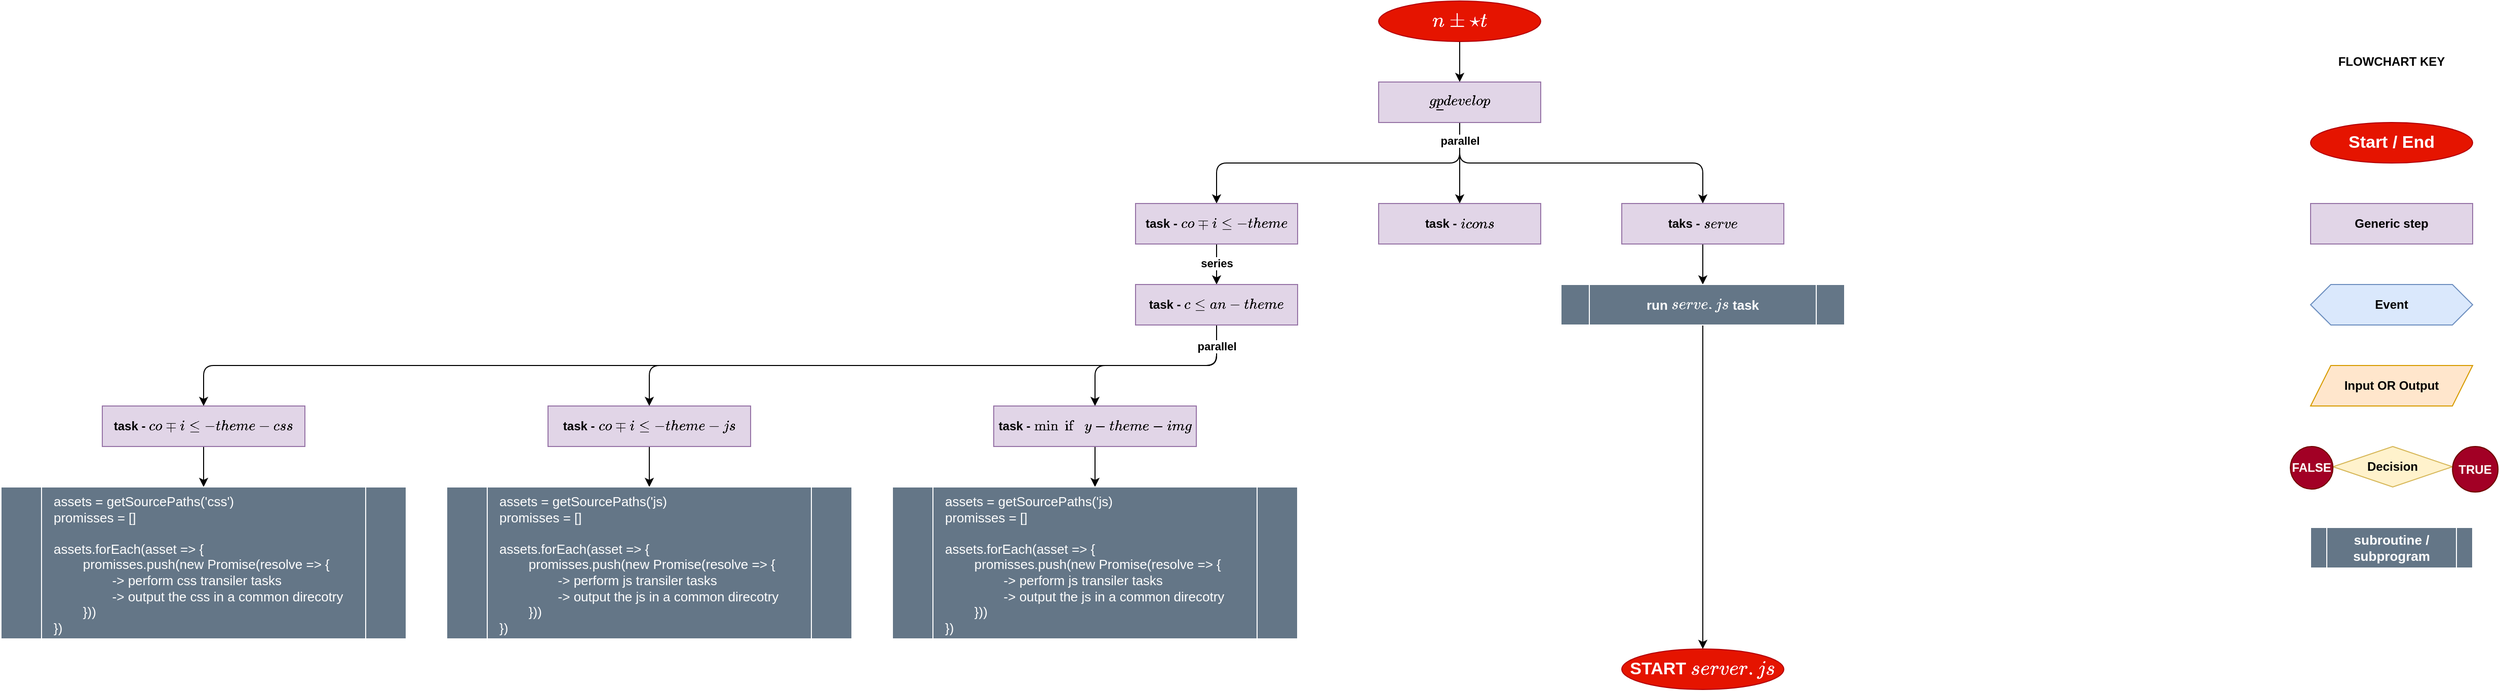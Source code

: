 <mxfile>
    <diagram id="OkvxEi5dOG3B4r6U1KMY" name="Page-1">
        <mxGraphModel dx="3672" dy="51" grid="1" gridSize="10" guides="1" tooltips="1" connect="1" arrows="1" fold="1" page="1" pageScale="1" pageWidth="827" pageHeight="1169" math="0" shadow="0">
            <root>
                <mxCell id="0"/>
                <mxCell id="1" parent="0"/>
                <mxCell id="2" value="&lt;b&gt;FLOWCHART KEY&lt;/b&gt;" style="text;html=1;strokeColor=none;fillColor=none;align=center;verticalAlign=middle;whiteSpace=wrap;rounded=0;" vertex="1" parent="1">
                    <mxGeometry x="1440" y="1400" width="160" height="40" as="geometry"/>
                </mxCell>
                <mxCell id="3" value="&lt;b&gt;Event&lt;/b&gt;" style="shape=hexagon;perimeter=hexagonPerimeter2;whiteSpace=wrap;html=1;fixedSize=1;fillColor=#dae8fc;strokeColor=#6c8ebf;fontColor=#000000;" vertex="1" parent="1">
                    <mxGeometry x="1440" y="1640" width="160" height="40" as="geometry"/>
                </mxCell>
                <mxCell id="4" value="&lt;b&gt;Input OR Output&lt;/b&gt;" style="shape=parallelogram;perimeter=parallelogramPerimeter;whiteSpace=wrap;html=1;fixedSize=1;fillColor=#ffe6cc;strokeColor=#d79b00;fontColor=#000000;" vertex="1" parent="1">
                    <mxGeometry x="1440" y="1720" width="160" height="40" as="geometry"/>
                </mxCell>
                <mxCell id="5" value="Start / End" style="ellipse;whiteSpace=wrap;html=1;fontSize=17;fillColor=#e51400;strokeColor=#B20000;fontColor=#ffffff;fontStyle=1" vertex="1" parent="1">
                    <mxGeometry x="1440" y="1480" width="160" height="40" as="geometry"/>
                </mxCell>
                <mxCell id="6" value="" style="group" vertex="1" connectable="0" parent="1">
                    <mxGeometry x="1420" y="1800" width="205.09" height="45" as="geometry"/>
                </mxCell>
                <mxCell id="7" value="&lt;b&gt;Decision&lt;/b&gt;" style="rhombus;whiteSpace=wrap;html=1;fillColor=#fff2cc;strokeColor=#d6b656;fontColor=#000000;" vertex="1" parent="6">
                    <mxGeometry x="42.12" width="117.972" height="40" as="geometry"/>
                </mxCell>
                <mxCell id="8" value="TRUE" style="ellipse;whiteSpace=wrap;html=1;aspect=fixed;fontColor=#ffffff;fillColor=#a20025;strokeColor=#6F0000;fontStyle=1" vertex="1" parent="6">
                    <mxGeometry x="160.09" width="45" height="45" as="geometry"/>
                </mxCell>
                <mxCell id="9" value="FALSE" style="ellipse;whiteSpace=wrap;html=1;aspect=fixed;fontColor=#ffffff;fillColor=#a20025;strokeColor=#6F0000;fontStyle=1" vertex="1" parent="6">
                    <mxGeometry width="42.12" height="42.12" as="geometry"/>
                </mxCell>
                <mxCell id="10" value="&lt;b&gt;Generic step&lt;/b&gt;" style="rounded=0;whiteSpace=wrap;html=1;fillColor=#e1d5e7;strokeColor=#9673a6;fontColor=#000000;" vertex="1" parent="1">
                    <mxGeometry x="1440" y="1560" width="160" height="40" as="geometry"/>
                </mxCell>
                <mxCell id="11" value="subroutine / subprogram" style="shape=process;whiteSpace=wrap;html=1;backgroundOutline=1;fontSize=13;fillColor=#647687;fontColor=#ffffff;fontStyle=1;strokeColor=#FFFFFF;" vertex="1" parent="1">
                    <mxGeometry x="1440" y="1880" width="160" height="40" as="geometry"/>
                </mxCell>
                <mxCell id="14" style="edgeStyle=none;html=1;" edge="1" parent="1" source="12" target="13">
                    <mxGeometry relative="1" as="geometry"/>
                </mxCell>
                <mxCell id="12" value="`npm start`" style="ellipse;whiteSpace=wrap;html=1;fontSize=17;fillColor=#e51400;strokeColor=#B20000;fontColor=#ffffff;fontStyle=1" vertex="1" parent="1">
                    <mxGeometry x="520" y="1360" width="160" height="40" as="geometry"/>
                </mxCell>
                <mxCell id="18" style="edgeStyle=orthogonalEdgeStyle;html=1;entryX=0.5;entryY=0;entryDx=0;entryDy=0;" edge="1" parent="1" source="13" target="15">
                    <mxGeometry relative="1" as="geometry">
                        <Array as="points">
                            <mxPoint x="600" y="1520"/>
                            <mxPoint x="360" y="1520"/>
                        </Array>
                    </mxGeometry>
                </mxCell>
                <mxCell id="19" style="edgeStyle=orthogonalEdgeStyle;html=1;entryX=0.5;entryY=0;entryDx=0;entryDy=0;" edge="1" parent="1" source="13" target="16">
                    <mxGeometry relative="1" as="geometry"/>
                </mxCell>
                <mxCell id="20" style="edgeStyle=orthogonalEdgeStyle;html=1;" edge="1" parent="1" source="13" target="17">
                    <mxGeometry relative="1" as="geometry">
                        <Array as="points">
                            <mxPoint x="600" y="1520"/>
                            <mxPoint x="840" y="1520"/>
                        </Array>
                    </mxGeometry>
                </mxCell>
                <mxCell id="21" value="parallel" style="edgeLabel;html=1;align=center;verticalAlign=middle;resizable=0;points=[];fontStyle=1" vertex="1" connectable="0" parent="20">
                    <mxGeometry x="-0.887" relative="1" as="geometry">
                        <mxPoint as="offset"/>
                    </mxGeometry>
                </mxCell>
                <mxCell id="13" value="&lt;b&gt;`gulp develop`&lt;/b&gt;" style="rounded=0;whiteSpace=wrap;html=1;fillColor=#e1d5e7;strokeColor=#9673a6;fontColor=#000000;" vertex="1" parent="1">
                    <mxGeometry x="520" y="1440" width="160" height="40" as="geometry"/>
                </mxCell>
                <mxCell id="23" style="edgeStyle=orthogonalEdgeStyle;html=1;" edge="1" parent="1" source="15" target="22">
                    <mxGeometry relative="1" as="geometry"/>
                </mxCell>
                <mxCell id="24" value="&lt;b&gt;series&lt;/b&gt;" style="edgeLabel;html=1;align=center;verticalAlign=middle;resizable=0;points=[];" vertex="1" connectable="0" parent="23">
                    <mxGeometry x="-0.05" relative="1" as="geometry">
                        <mxPoint as="offset"/>
                    </mxGeometry>
                </mxCell>
                <mxCell id="15" value="&lt;b&gt;task - `compile-theme`&lt;/b&gt;" style="rounded=0;whiteSpace=wrap;html=1;fillColor=#e1d5e7;strokeColor=#9673a6;fontColor=#000000;" vertex="1" parent="1">
                    <mxGeometry x="280" y="1560" width="160" height="40" as="geometry"/>
                </mxCell>
                <mxCell id="16" value="&lt;b&gt;task - `icons`&lt;/b&gt;" style="rounded=0;whiteSpace=wrap;html=1;fillColor=#e1d5e7;strokeColor=#9673a6;fontColor=#000000;" vertex="1" parent="1">
                    <mxGeometry x="520" y="1560" width="160" height="40" as="geometry"/>
                </mxCell>
                <mxCell id="39" style="edgeStyle=orthogonalEdgeStyle;html=1;" edge="1" parent="1" source="17" target="38">
                    <mxGeometry relative="1" as="geometry"/>
                </mxCell>
                <mxCell id="17" value="&lt;b&gt;taks - `serve`&lt;/b&gt;" style="rounded=0;whiteSpace=wrap;html=1;fillColor=#e1d5e7;strokeColor=#9673a6;fontColor=#000000;" vertex="1" parent="1">
                    <mxGeometry x="760" y="1560" width="160" height="40" as="geometry"/>
                </mxCell>
                <mxCell id="26" style="edgeStyle=orthogonalEdgeStyle;html=1;entryX=0.5;entryY=0;entryDx=0;entryDy=0;" edge="1" parent="1" source="22" target="25">
                    <mxGeometry relative="1" as="geometry">
                        <Array as="points">
                            <mxPoint x="360" y="1720"/>
                        </Array>
                    </mxGeometry>
                </mxCell>
                <mxCell id="28" style="edgeStyle=orthogonalEdgeStyle;html=1;entryX=0.5;entryY=0;entryDx=0;entryDy=0;" edge="1" parent="1" source="22" target="27">
                    <mxGeometry relative="1" as="geometry">
                        <Array as="points">
                            <mxPoint x="360" y="1720"/>
                            <mxPoint x="-200" y="1720"/>
                        </Array>
                    </mxGeometry>
                </mxCell>
                <mxCell id="30" style="edgeStyle=orthogonalEdgeStyle;html=1;" edge="1" parent="1" source="22" target="29">
                    <mxGeometry relative="1" as="geometry">
                        <Array as="points">
                            <mxPoint x="360" y="1720"/>
                            <mxPoint x="240" y="1720"/>
                        </Array>
                    </mxGeometry>
                </mxCell>
                <mxCell id="31" value="&lt;b&gt;parallel&lt;/b&gt;" style="edgeLabel;html=1;align=center;verticalAlign=middle;resizable=0;points=[];" vertex="1" connectable="0" parent="30">
                    <mxGeometry x="-0.876" relative="1" as="geometry">
                        <mxPoint y="8" as="offset"/>
                    </mxGeometry>
                </mxCell>
                <mxCell id="22" value="&lt;b&gt;task - `clean-theme`&lt;/b&gt;" style="rounded=0;whiteSpace=wrap;html=1;fillColor=#e1d5e7;strokeColor=#9673a6;fontColor=#000000;" vertex="1" parent="1">
                    <mxGeometry x="280" y="1640" width="160" height="40" as="geometry"/>
                </mxCell>
                <mxCell id="33" style="edgeStyle=orthogonalEdgeStyle;html=1;" edge="1" parent="1" source="25" target="32">
                    <mxGeometry relative="1" as="geometry"/>
                </mxCell>
                <mxCell id="25" value="&lt;b&gt;task - `compile-theme-css`&lt;/b&gt;" style="rounded=0;whiteSpace=wrap;html=1;fillColor=#e1d5e7;strokeColor=#9673a6;fontColor=#000000;" vertex="1" parent="1">
                    <mxGeometry x="-740" y="1760" width="200" height="40" as="geometry"/>
                </mxCell>
                <mxCell id="35" style="edgeStyle=orthogonalEdgeStyle;html=1;entryX=0.5;entryY=0;entryDx=0;entryDy=0;" edge="1" parent="1" source="27" target="34">
                    <mxGeometry relative="1" as="geometry"/>
                </mxCell>
                <mxCell id="27" value="&lt;b&gt;task - `compile-theme-js`&lt;/b&gt;" style="rounded=0;whiteSpace=wrap;html=1;fillColor=#e1d5e7;strokeColor=#9673a6;fontColor=#000000;" vertex="1" parent="1">
                    <mxGeometry x="-300" y="1760" width="200" height="40" as="geometry"/>
                </mxCell>
                <mxCell id="37" style="edgeStyle=orthogonalEdgeStyle;html=1;entryX=0.5;entryY=0;entryDx=0;entryDy=0;" edge="1" parent="1" source="29" target="36">
                    <mxGeometry relative="1" as="geometry"/>
                </mxCell>
                <mxCell id="29" value="&lt;b&gt;task - `minify-theme-img`&lt;/b&gt;" style="rounded=0;whiteSpace=wrap;html=1;fillColor=#e1d5e7;strokeColor=#9673a6;fontColor=#000000;" vertex="1" parent="1">
                    <mxGeometry x="140" y="1760" width="200" height="40" as="geometry"/>
                </mxCell>
                <mxCell id="32" value="&lt;span style=&quot;font-weight: normal&quot;&gt;assets = getSourcePaths('css')&lt;br&gt;promisses = []&lt;br&gt;&lt;br&gt;assets.forEach(asset =&amp;gt; {&lt;br&gt;&lt;span style=&quot;white-space: pre&quot;&gt;&#9;&lt;/span&gt;promisses.push(new Promise(resolve =&amp;gt; {&lt;br&gt;&lt;span style=&quot;white-space: pre&quot;&gt;&#9;&lt;/span&gt;&lt;span style=&quot;white-space: pre&quot;&gt;&#9;&lt;/span&gt;-&amp;gt; perform css transiler tasks&lt;br&gt;&lt;span style=&quot;white-space: pre&quot;&gt;&#9;&lt;/span&gt;&lt;span style=&quot;white-space: pre&quot;&gt;&#9;&lt;/span&gt;-&amp;gt; output the css in a common direcotry&lt;br&gt;&lt;span style=&quot;white-space: pre&quot;&gt;&#9;&lt;/span&gt;}))&lt;br&gt;})&lt;br&gt;&lt;/span&gt;" style="shape=process;whiteSpace=wrap;html=1;backgroundOutline=1;fontSize=13;fillColor=#647687;fontColor=#ffffff;fontStyle=1;strokeColor=#FFFFFF;align=left;spacingLeft=10;verticalAlign=top;" vertex="1" parent="1">
                    <mxGeometry x="-840" y="1840" width="400" height="150" as="geometry"/>
                </mxCell>
                <mxCell id="34" value="&lt;span style=&quot;font-weight: normal&quot;&gt;assets = getSourcePaths('js)&lt;br&gt;promisses = []&lt;br&gt;&lt;br&gt;assets.forEach(asset =&amp;gt; {&lt;br&gt;&lt;span style=&quot;white-space: pre&quot;&gt;&#9;&lt;/span&gt;promisses.push(new Promise(resolve =&amp;gt; {&lt;br&gt;&lt;span style=&quot;white-space: pre&quot;&gt;&#9;&lt;/span&gt;&lt;span style=&quot;white-space: pre&quot;&gt;&#9;&lt;/span&gt;-&amp;gt; perform js transiler tasks&lt;br&gt;&lt;span style=&quot;white-space: pre&quot;&gt;&#9;&lt;/span&gt;&lt;span style=&quot;white-space: pre&quot;&gt;&#9;&lt;/span&gt;-&amp;gt; output the js in a common direcotry&lt;br&gt;&lt;span style=&quot;white-space: pre&quot;&gt;&#9;&lt;/span&gt;}))&lt;br&gt;})&lt;br&gt;&lt;/span&gt;" style="shape=process;whiteSpace=wrap;html=1;backgroundOutline=1;fontSize=13;fillColor=#647687;fontColor=#ffffff;fontStyle=1;strokeColor=#FFFFFF;align=left;spacingLeft=10;verticalAlign=top;" vertex="1" parent="1">
                    <mxGeometry x="-400" y="1840" width="400" height="150" as="geometry"/>
                </mxCell>
                <mxCell id="36" value="&lt;span style=&quot;font-weight: normal&quot;&gt;assets = getSourcePaths('js)&lt;br&gt;promisses = []&lt;br&gt;&lt;br&gt;assets.forEach(asset =&amp;gt; {&lt;br&gt;&lt;span style=&quot;white-space: pre&quot;&gt;&#9;&lt;/span&gt;promisses.push(new Promise(resolve =&amp;gt; {&lt;br&gt;&lt;span style=&quot;white-space: pre&quot;&gt;&#9;&lt;/span&gt;&lt;span style=&quot;white-space: pre&quot;&gt;&#9;&lt;/span&gt;-&amp;gt; perform js transiler tasks&lt;br&gt;&lt;span style=&quot;white-space: pre&quot;&gt;&#9;&lt;/span&gt;&lt;span style=&quot;white-space: pre&quot;&gt;&#9;&lt;/span&gt;-&amp;gt; output the js in a common direcotry&lt;br&gt;&lt;span style=&quot;white-space: pre&quot;&gt;&#9;&lt;/span&gt;}))&lt;br&gt;})&lt;br&gt;&lt;/span&gt;" style="shape=process;whiteSpace=wrap;html=1;backgroundOutline=1;fontSize=13;fillColor=#647687;fontColor=#ffffff;fontStyle=1;strokeColor=#FFFFFF;align=left;spacingLeft=10;verticalAlign=top;" vertex="1" parent="1">
                    <mxGeometry x="40" y="1840" width="400" height="150" as="geometry"/>
                </mxCell>
                <mxCell id="41" value="" style="edgeStyle=orthogonalEdgeStyle;html=1;entryX=0.5;entryY=0;entryDx=0;entryDy=0;" edge="1" parent="1" source="38" target="42">
                    <mxGeometry relative="1" as="geometry">
                        <mxPoint x="900" y="1760" as="targetPoint"/>
                    </mxGeometry>
                </mxCell>
                <mxCell id="38" value="run `serve.js` task" style="shape=process;whiteSpace=wrap;html=1;backgroundOutline=1;fontSize=13;fillColor=#647687;fontColor=#ffffff;fontStyle=1;strokeColor=#FFFFFF;" vertex="1" parent="1">
                    <mxGeometry x="700" y="1640" width="280" height="40" as="geometry"/>
                </mxCell>
                <mxCell id="42" value="START `server.js`" style="ellipse;whiteSpace=wrap;html=1;fontSize=17;fillColor=#e51400;strokeColor=#B20000;fontColor=#ffffff;fontStyle=1" vertex="1" parent="1">
                    <mxGeometry x="760" y="2000" width="160" height="40" as="geometry"/>
                </mxCell>
            </root>
        </mxGraphModel>
    </diagram>
</mxfile>